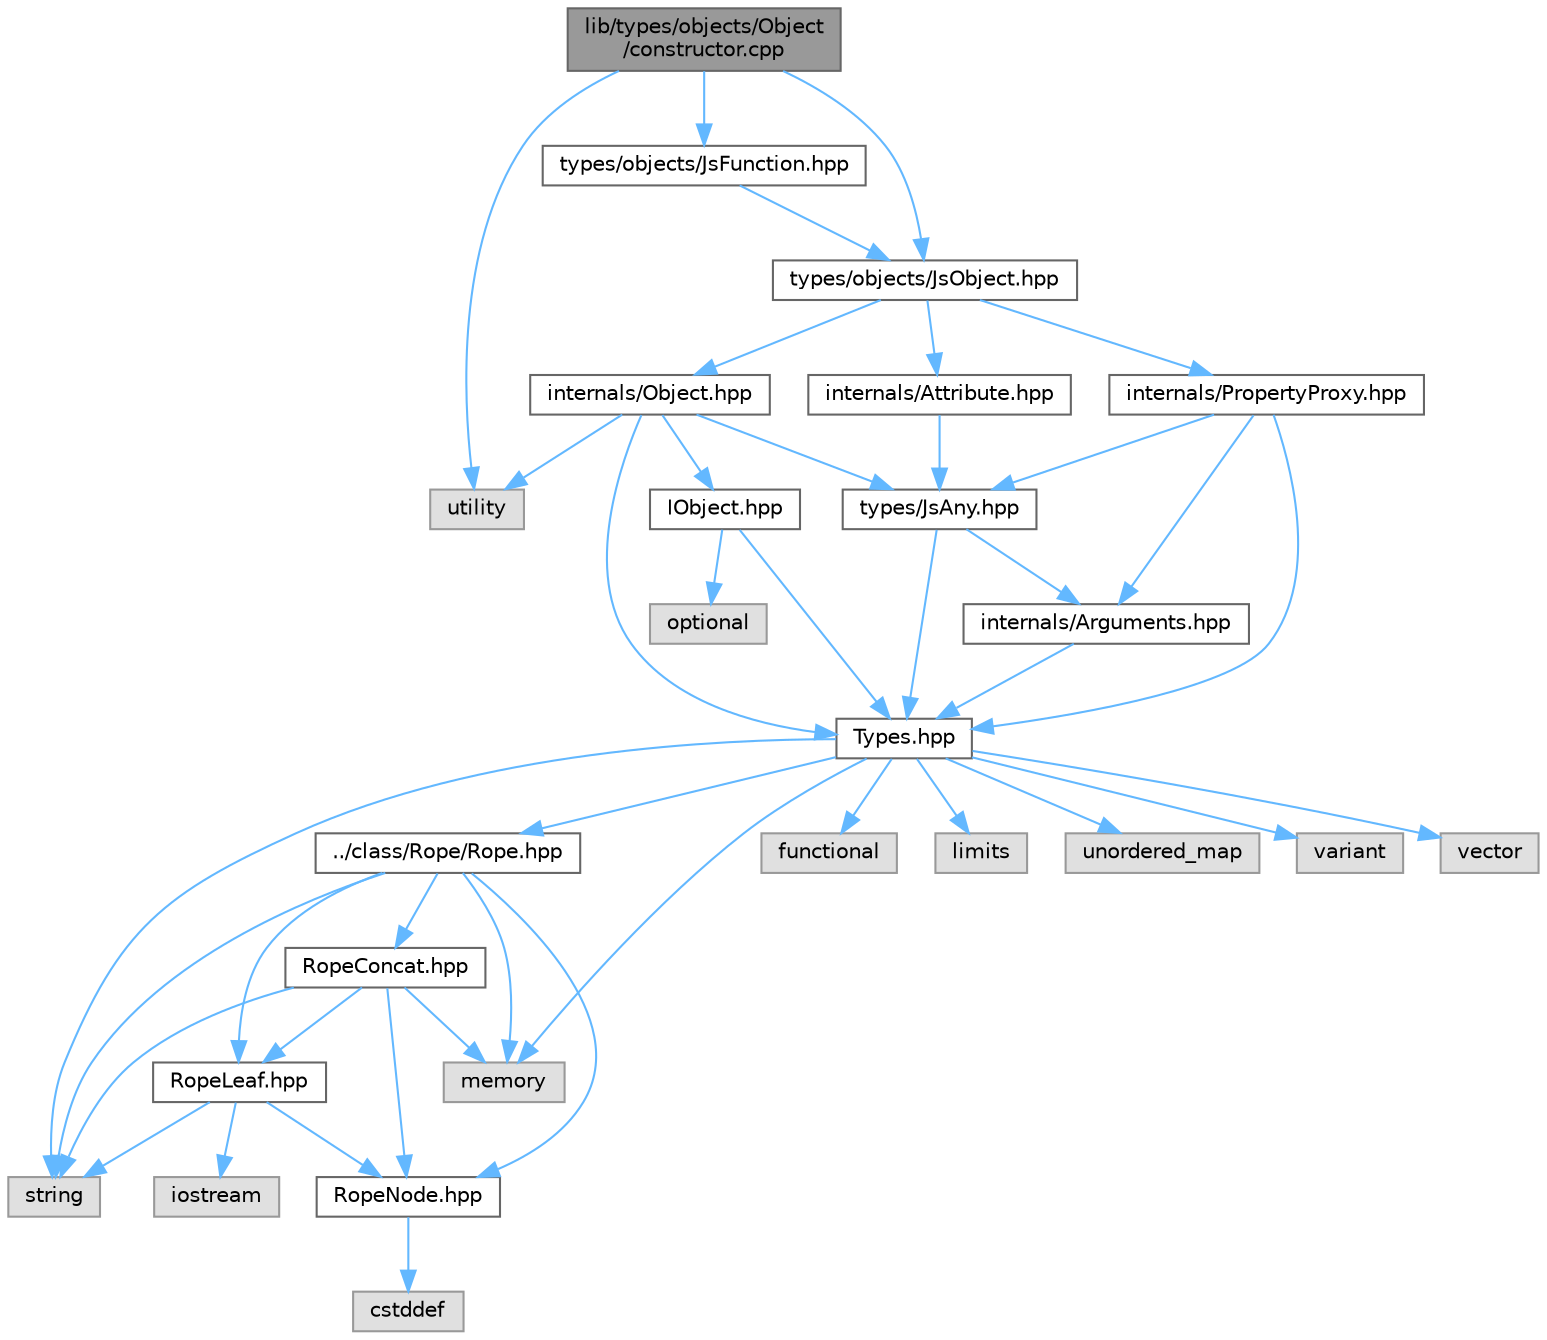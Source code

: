 digraph "lib/types/objects/Object/constructor.cpp"
{
 // LATEX_PDF_SIZE
  bgcolor="transparent";
  edge [fontname=Helvetica,fontsize=10,labelfontname=Helvetica,labelfontsize=10];
  node [fontname=Helvetica,fontsize=10,shape=box,height=0.2,width=0.4];
  Node1 [id="Node000001",label="lib/types/objects/Object\l/constructor.cpp",height=0.2,width=0.4,color="gray40", fillcolor="grey60", style="filled", fontcolor="black",tooltip=" "];
  Node1 -> Node2 [id="edge1_Node000001_Node000002",color="steelblue1",style="solid",tooltip=" "];
  Node2 [id="Node000002",label="types/objects/JsFunction.hpp",height=0.2,width=0.4,color="grey40", fillcolor="white", style="filled",URL="$JsFunction_8hpp.html",tooltip=" "];
  Node2 -> Node3 [id="edge2_Node000002_Node000003",color="steelblue1",style="solid",tooltip=" "];
  Node3 [id="Node000003",label="types/objects/JsObject.hpp",height=0.2,width=0.4,color="grey40", fillcolor="white", style="filled",URL="$JsObject_8hpp.html",tooltip=" "];
  Node3 -> Node4 [id="edge3_Node000003_Node000004",color="steelblue1",style="solid",tooltip=" "];
  Node4 [id="Node000004",label="internals/Attribute.hpp",height=0.2,width=0.4,color="grey40", fillcolor="white", style="filled",URL="$Attribute_8hpp.html",tooltip=" "];
  Node4 -> Node5 [id="edge4_Node000004_Node000005",color="steelblue1",style="solid",tooltip=" "];
  Node5 [id="Node000005",label="types/JsAny.hpp",height=0.2,width=0.4,color="grey40", fillcolor="white", style="filled",URL="$JsAny_8hpp.html",tooltip=" "];
  Node5 -> Node6 [id="edge5_Node000005_Node000006",color="steelblue1",style="solid",tooltip=" "];
  Node6 [id="Node000006",label="Types.hpp",height=0.2,width=0.4,color="grey40", fillcolor="white", style="filled",URL="$Types_8hpp.html",tooltip=" "];
  Node6 -> Node7 [id="edge6_Node000006_Node000007",color="steelblue1",style="solid",tooltip=" "];
  Node7 [id="Node000007",label="../class/Rope/Rope.hpp",height=0.2,width=0.4,color="grey40", fillcolor="white", style="filled",URL="$Rope_8hpp.html",tooltip=" "];
  Node7 -> Node8 [id="edge7_Node000007_Node000008",color="steelblue1",style="solid",tooltip=" "];
  Node8 [id="Node000008",label="RopeConcat.hpp",height=0.2,width=0.4,color="grey40", fillcolor="white", style="filled",URL="$RopeConcat_8hpp.html",tooltip=" "];
  Node8 -> Node9 [id="edge8_Node000008_Node000009",color="steelblue1",style="solid",tooltip=" "];
  Node9 [id="Node000009",label="RopeLeaf.hpp",height=0.2,width=0.4,color="grey40", fillcolor="white", style="filled",URL="$RopeLeaf_8hpp.html",tooltip=" "];
  Node9 -> Node10 [id="edge9_Node000009_Node000010",color="steelblue1",style="solid",tooltip=" "];
  Node10 [id="Node000010",label="RopeNode.hpp",height=0.2,width=0.4,color="grey40", fillcolor="white", style="filled",URL="$RopeNode_8hpp.html",tooltip=" "];
  Node10 -> Node11 [id="edge10_Node000010_Node000011",color="steelblue1",style="solid",tooltip=" "];
  Node11 [id="Node000011",label="cstddef",height=0.2,width=0.4,color="grey60", fillcolor="#E0E0E0", style="filled",tooltip=" "];
  Node9 -> Node12 [id="edge11_Node000009_Node000012",color="steelblue1",style="solid",tooltip=" "];
  Node12 [id="Node000012",label="iostream",height=0.2,width=0.4,color="grey60", fillcolor="#E0E0E0", style="filled",tooltip=" "];
  Node9 -> Node13 [id="edge12_Node000009_Node000013",color="steelblue1",style="solid",tooltip=" "];
  Node13 [id="Node000013",label="string",height=0.2,width=0.4,color="grey60", fillcolor="#E0E0E0", style="filled",tooltip=" "];
  Node8 -> Node10 [id="edge13_Node000008_Node000010",color="steelblue1",style="solid",tooltip=" "];
  Node8 -> Node14 [id="edge14_Node000008_Node000014",color="steelblue1",style="solid",tooltip=" "];
  Node14 [id="Node000014",label="memory",height=0.2,width=0.4,color="grey60", fillcolor="#E0E0E0", style="filled",tooltip=" "];
  Node8 -> Node13 [id="edge15_Node000008_Node000013",color="steelblue1",style="solid",tooltip=" "];
  Node7 -> Node9 [id="edge16_Node000007_Node000009",color="steelblue1",style="solid",tooltip=" "];
  Node7 -> Node10 [id="edge17_Node000007_Node000010",color="steelblue1",style="solid",tooltip=" "];
  Node7 -> Node14 [id="edge18_Node000007_Node000014",color="steelblue1",style="solid",tooltip=" "];
  Node7 -> Node13 [id="edge19_Node000007_Node000013",color="steelblue1",style="solid",tooltip=" "];
  Node6 -> Node15 [id="edge20_Node000006_Node000015",color="steelblue1",style="solid",tooltip=" "];
  Node15 [id="Node000015",label="functional",height=0.2,width=0.4,color="grey60", fillcolor="#E0E0E0", style="filled",tooltip=" "];
  Node6 -> Node16 [id="edge21_Node000006_Node000016",color="steelblue1",style="solid",tooltip=" "];
  Node16 [id="Node000016",label="limits",height=0.2,width=0.4,color="grey60", fillcolor="#E0E0E0", style="filled",tooltip=" "];
  Node6 -> Node14 [id="edge22_Node000006_Node000014",color="steelblue1",style="solid",tooltip=" "];
  Node6 -> Node13 [id="edge23_Node000006_Node000013",color="steelblue1",style="solid",tooltip=" "];
  Node6 -> Node17 [id="edge24_Node000006_Node000017",color="steelblue1",style="solid",tooltip=" "];
  Node17 [id="Node000017",label="unordered_map",height=0.2,width=0.4,color="grey60", fillcolor="#E0E0E0", style="filled",tooltip=" "];
  Node6 -> Node18 [id="edge25_Node000006_Node000018",color="steelblue1",style="solid",tooltip=" "];
  Node18 [id="Node000018",label="variant",height=0.2,width=0.4,color="grey60", fillcolor="#E0E0E0", style="filled",tooltip=" "];
  Node6 -> Node19 [id="edge26_Node000006_Node000019",color="steelblue1",style="solid",tooltip=" "];
  Node19 [id="Node000019",label="vector",height=0.2,width=0.4,color="grey60", fillcolor="#E0E0E0", style="filled",tooltip=" "];
  Node5 -> Node20 [id="edge27_Node000005_Node000020",color="steelblue1",style="solid",tooltip=" "];
  Node20 [id="Node000020",label="internals/Arguments.hpp",height=0.2,width=0.4,color="grey40", fillcolor="white", style="filled",URL="$Arguments_8hpp.html",tooltip=" "];
  Node20 -> Node6 [id="edge28_Node000020_Node000006",color="steelblue1",style="solid",tooltip=" "];
  Node3 -> Node21 [id="edge29_Node000003_Node000021",color="steelblue1",style="solid",tooltip=" "];
  Node21 [id="Node000021",label="internals/Object.hpp",height=0.2,width=0.4,color="grey40", fillcolor="white", style="filled",URL="$Object_8hpp.html",tooltip=" "];
  Node21 -> Node22 [id="edge30_Node000021_Node000022",color="steelblue1",style="solid",tooltip=" "];
  Node22 [id="Node000022",label="IObject.hpp",height=0.2,width=0.4,color="grey40", fillcolor="white", style="filled",URL="$IObject_8hpp.html",tooltip=" "];
  Node22 -> Node6 [id="edge31_Node000022_Node000006",color="steelblue1",style="solid",tooltip=" "];
  Node22 -> Node23 [id="edge32_Node000022_Node000023",color="steelblue1",style="solid",tooltip=" "];
  Node23 [id="Node000023",label="optional",height=0.2,width=0.4,color="grey60", fillcolor="#E0E0E0", style="filled",tooltip=" "];
  Node21 -> Node5 [id="edge33_Node000021_Node000005",color="steelblue1",style="solid",tooltip=" "];
  Node21 -> Node6 [id="edge34_Node000021_Node000006",color="steelblue1",style="solid",tooltip=" "];
  Node21 -> Node24 [id="edge35_Node000021_Node000024",color="steelblue1",style="solid",tooltip=" "];
  Node24 [id="Node000024",label="utility",height=0.2,width=0.4,color="grey60", fillcolor="#E0E0E0", style="filled",tooltip=" "];
  Node3 -> Node25 [id="edge36_Node000003_Node000025",color="steelblue1",style="solid",tooltip=" "];
  Node25 [id="Node000025",label="internals/PropertyProxy.hpp",height=0.2,width=0.4,color="grey40", fillcolor="white", style="filled",URL="$PropertyProxy_8hpp.html",tooltip=" "];
  Node25 -> Node20 [id="edge37_Node000025_Node000020",color="steelblue1",style="solid",tooltip=" "];
  Node25 -> Node5 [id="edge38_Node000025_Node000005",color="steelblue1",style="solid",tooltip=" "];
  Node25 -> Node6 [id="edge39_Node000025_Node000006",color="steelblue1",style="solid",tooltip=" "];
  Node1 -> Node3 [id="edge40_Node000001_Node000003",color="steelblue1",style="solid",tooltip=" "];
  Node1 -> Node24 [id="edge41_Node000001_Node000024",color="steelblue1",style="solid",tooltip=" "];
}
